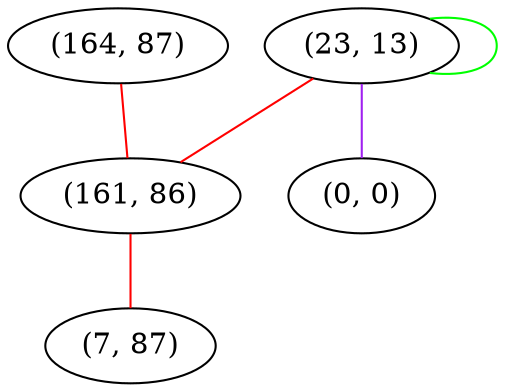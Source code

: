 graph "" {
"(164, 87)";
"(23, 13)";
"(161, 86)";
"(7, 87)";
"(0, 0)";
"(164, 87)" -- "(161, 86)"  [color=red, key=0, weight=1];
"(23, 13)" -- "(23, 13)"  [color=green, key=0, weight=2];
"(23, 13)" -- "(161, 86)"  [color=red, key=0, weight=1];
"(23, 13)" -- "(0, 0)"  [color=purple, key=0, weight=4];
"(161, 86)" -- "(7, 87)"  [color=red, key=0, weight=1];
}
